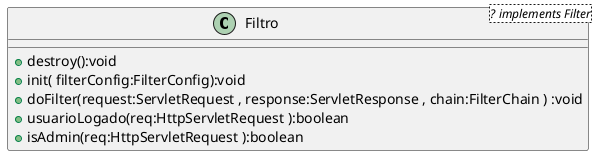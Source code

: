 @startuml

class Filtro<? implements Filter>{
   +destroy():void
   +init( filterConfig:FilterConfig):void
   +doFilter(request:ServletRequest , response:ServletResponse , chain:FilterChain ) :void
   +usuarioLogado(req:HttpServletRequest ):boolean
   +isAdmin(req:HttpServletRequest ):boolean
}
@enduml